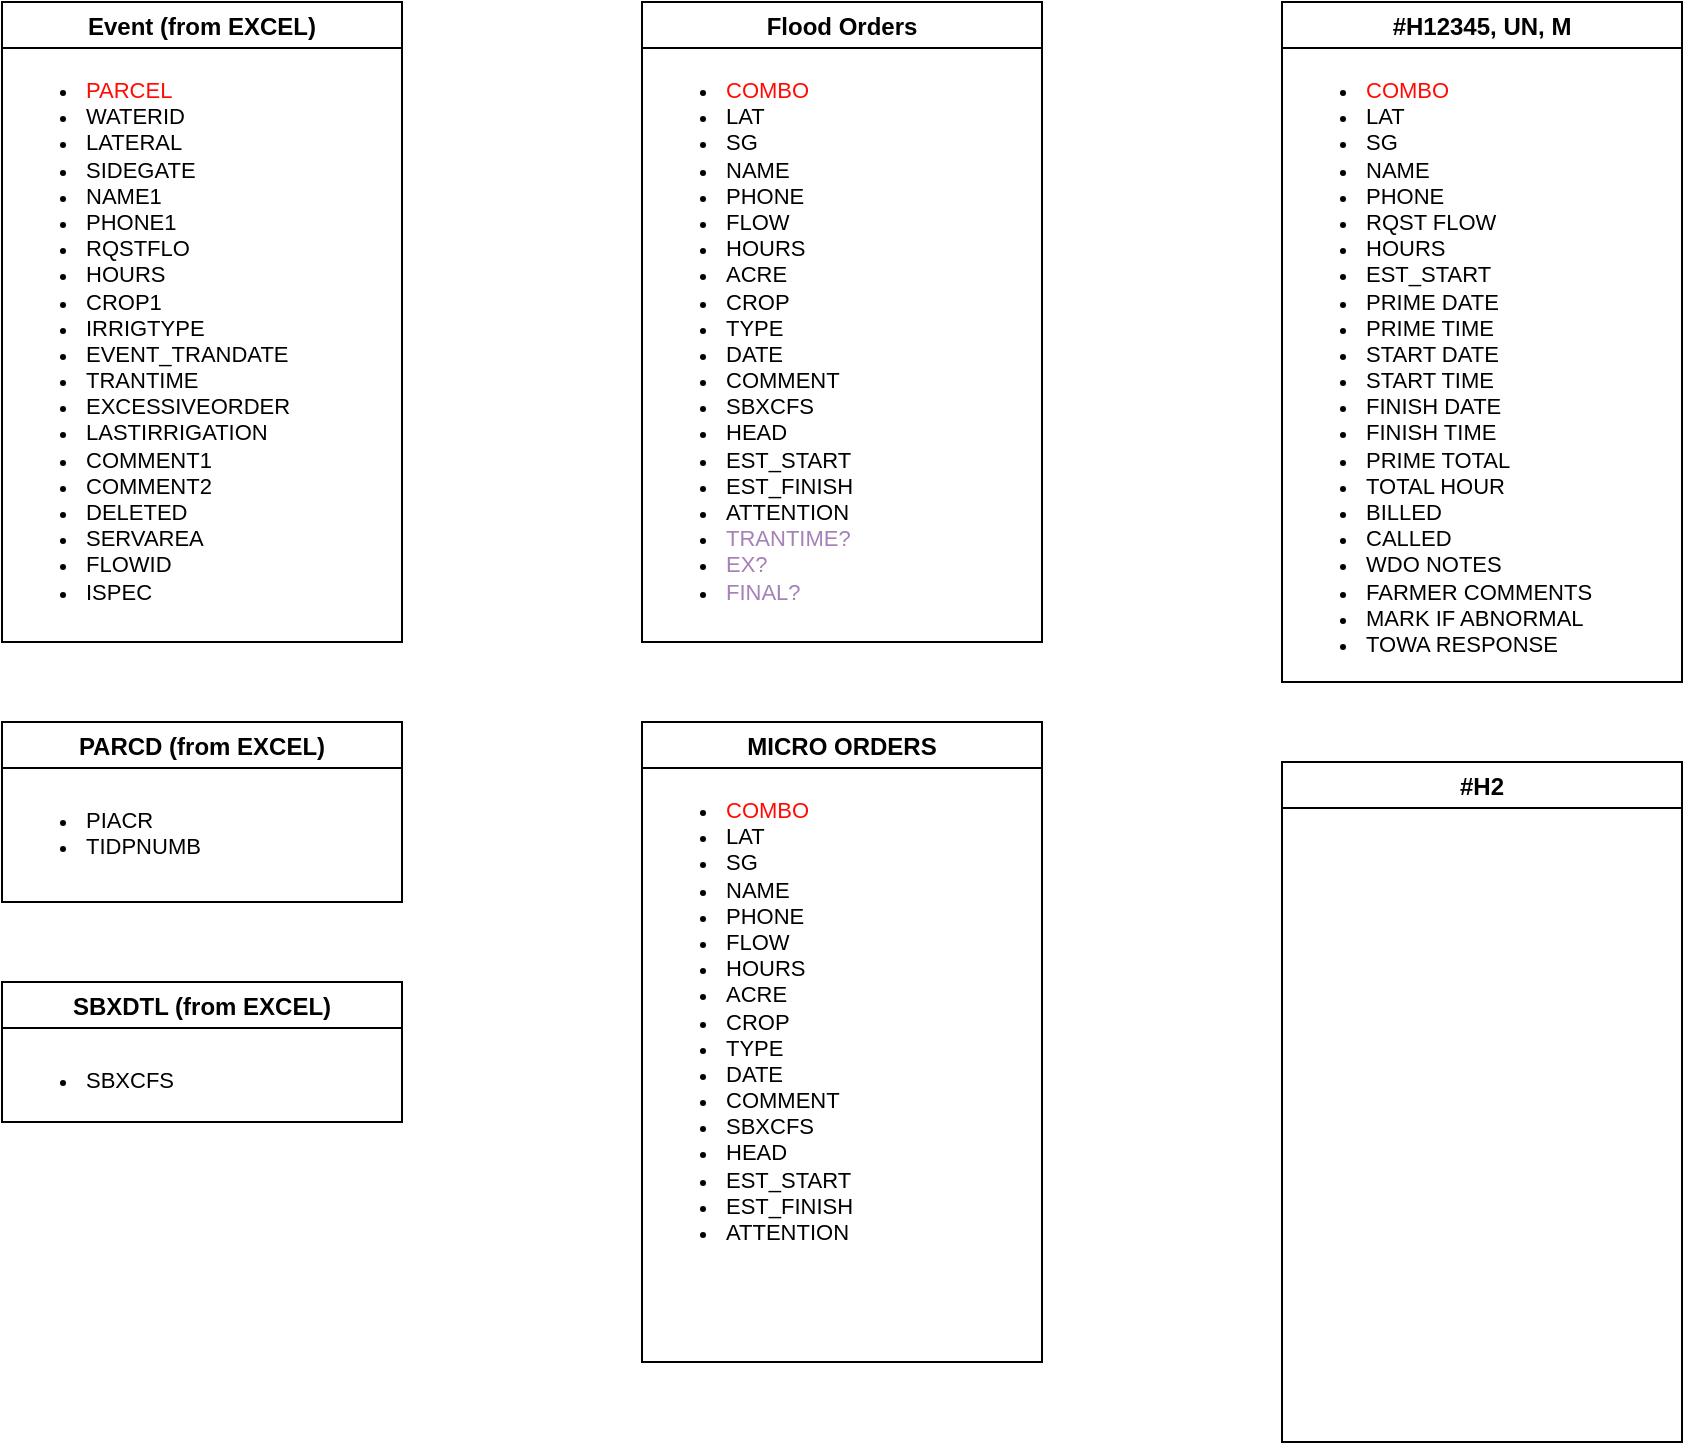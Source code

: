 <mxfile version="23.1.6" type="device">
  <diagram name="Page-1" id="zLjBgm5ykT7HntStVNXS">
    <mxGraphModel dx="1272" dy="699" grid="1" gridSize="10" guides="1" tooltips="1" connect="1" arrows="1" fold="1" page="1" pageScale="1" pageWidth="1100" pageHeight="850" math="0" shadow="0">
      <root>
        <mxCell id="0" />
        <mxCell id="1" parent="0" />
        <mxCell id="r7F1epWELx6cj064-wnj-1" value="Event (from EXCEL)" style="swimlane;" vertex="1" parent="1">
          <mxGeometry x="40" y="40" width="200" height="320" as="geometry" />
        </mxCell>
        <mxCell id="r7F1epWELx6cj064-wnj-3" value="&lt;blockquote style=&quot;margin: 0 0 0 40px; border: none; padding: 0px;&quot;&gt;&lt;/blockquote&gt;&lt;ul style=&quot;font-size: 11px;&quot;&gt;&lt;li&gt;&lt;font color=&quot;#ff0b03&quot;&gt;PARCEL&lt;/font&gt;&lt;/li&gt;&lt;li&gt;WATERID&lt;/li&gt;&lt;li&gt;LATERAL&lt;/li&gt;&lt;li&gt;SIDEGATE&lt;/li&gt;&lt;li&gt;NAME1&lt;/li&gt;&lt;li&gt;PHONE1&lt;/li&gt;&lt;li&gt;RQSTFLO&lt;/li&gt;&lt;li&gt;HOURS&lt;/li&gt;&lt;li&gt;CROP1&lt;/li&gt;&lt;li&gt;IRRIGTYPE&lt;/li&gt;&lt;li&gt;EVENT_TRANDATE&lt;/li&gt;&lt;li&gt;TRANTIME&lt;/li&gt;&lt;li&gt;EXCESSIVEORDER&lt;/li&gt;&lt;li&gt;LASTIRRIGATION&lt;/li&gt;&lt;li&gt;COMMENT1&lt;/li&gt;&lt;li&gt;COMMENT2&lt;/li&gt;&lt;li&gt;DELETED&lt;/li&gt;&lt;li&gt;SERVAREA&lt;/li&gt;&lt;li&gt;FLOWID&lt;/li&gt;&lt;li&gt;ISPEC&lt;/li&gt;&lt;/ul&gt;&lt;blockquote style=&quot;margin: 0 0 0 40px; border: none; padding: 0px;&quot;&gt;&lt;/blockquote&gt;" style="text;strokeColor=none;fillColor=none;html=1;whiteSpace=wrap;verticalAlign=top;overflow=hidden;align=left;" vertex="1" parent="r7F1epWELx6cj064-wnj-1">
          <mxGeometry y="20" width="200" height="300" as="geometry" />
        </mxCell>
        <mxCell id="r7F1epWELx6cj064-wnj-8" value="PARCD (from EXCEL)" style="swimlane;" vertex="1" parent="1">
          <mxGeometry x="40" y="400" width="200" height="90" as="geometry" />
        </mxCell>
        <mxCell id="r7F1epWELx6cj064-wnj-9" value="&lt;ul style=&quot;font-size: 11px;&quot;&gt;&lt;li&gt;PIACR&lt;/li&gt;&lt;li&gt;TIDPNUMB&lt;/li&gt;&lt;/ul&gt;" style="text;strokeColor=none;fillColor=none;html=1;whiteSpace=wrap;verticalAlign=top;overflow=hidden;align=left;" vertex="1" parent="r7F1epWELx6cj064-wnj-8">
          <mxGeometry y="25" width="200" height="55" as="geometry" />
        </mxCell>
        <mxCell id="r7F1epWELx6cj064-wnj-10" value="SBXDTL (from EXCEL)" style="swimlane;" vertex="1" parent="1">
          <mxGeometry x="40" y="530" width="200" height="70" as="geometry" />
        </mxCell>
        <mxCell id="r7F1epWELx6cj064-wnj-11" value="&lt;ul style=&quot;font-size: 11px;&quot;&gt;&lt;li&gt;SBXCFS&lt;/li&gt;&lt;/ul&gt;" style="text;strokeColor=none;fillColor=none;html=1;whiteSpace=wrap;verticalAlign=top;overflow=hidden;align=left;" vertex="1" parent="r7F1epWELx6cj064-wnj-10">
          <mxGeometry y="25" width="200" height="35" as="geometry" />
        </mxCell>
        <mxCell id="r7F1epWELx6cj064-wnj-12" value="Flood Orders" style="swimlane;" vertex="1" parent="1">
          <mxGeometry x="360" y="40" width="200" height="320" as="geometry" />
        </mxCell>
        <mxCell id="r7F1epWELx6cj064-wnj-14" value="&lt;blockquote style=&quot;margin: 0 0 0 40px; border: none; padding: 0px;&quot;&gt;&lt;/blockquote&gt;&lt;ul style=&quot;font-size: 11px;&quot;&gt;&lt;li&gt;&lt;font color=&quot;#ff0b03&quot;&gt;COMBO&lt;/font&gt;&lt;/li&gt;&lt;li&gt;LAT&lt;/li&gt;&lt;li&gt;SG&lt;/li&gt;&lt;li&gt;NAME&lt;/li&gt;&lt;li&gt;PHONE&lt;/li&gt;&lt;li&gt;FLOW&lt;/li&gt;&lt;li&gt;HOURS&lt;/li&gt;&lt;li&gt;ACRE&lt;/li&gt;&lt;li&gt;CROP&lt;/li&gt;&lt;li&gt;TYPE&lt;/li&gt;&lt;li&gt;DATE&lt;/li&gt;&lt;li&gt;COMMENT&lt;/li&gt;&lt;li&gt;SBXCFS&lt;/li&gt;&lt;li&gt;HEAD&lt;/li&gt;&lt;li&gt;EST_START&lt;/li&gt;&lt;li&gt;EST_FINISH&lt;/li&gt;&lt;li&gt;ATTENTION&lt;/li&gt;&lt;li&gt;&lt;font color=&quot;#a680b8&quot;&gt;TRANTIME?&lt;/font&gt;&lt;/li&gt;&lt;li&gt;&lt;font color=&quot;#a680b8&quot;&gt;EX?&lt;/font&gt;&lt;/li&gt;&lt;li&gt;&lt;font color=&quot;#a680b8&quot;&gt;FINAL?&lt;/font&gt;&lt;/li&gt;&lt;/ul&gt;&lt;blockquote style=&quot;margin: 0 0 0 40px; border: none; padding: 0px;&quot;&gt;&lt;/blockquote&gt;" style="text;strokeColor=none;fillColor=none;html=1;whiteSpace=wrap;verticalAlign=top;overflow=hidden;align=left;" vertex="1" parent="r7F1epWELx6cj064-wnj-12">
          <mxGeometry y="20" width="200" height="300" as="geometry" />
        </mxCell>
        <mxCell id="r7F1epWELx6cj064-wnj-16" value="MICRO ORDERS" style="swimlane;" vertex="1" parent="1">
          <mxGeometry x="360" y="400" width="200" height="320" as="geometry" />
        </mxCell>
        <mxCell id="r7F1epWELx6cj064-wnj-17" value="&lt;blockquote style=&quot;margin: 0 0 0 40px; border: none; padding: 0px;&quot;&gt;&lt;/blockquote&gt;&lt;ul style=&quot;font-size: 11px;&quot;&gt;&lt;li&gt;&lt;font color=&quot;#ff0b03&quot;&gt;COMBO&lt;/font&gt;&lt;/li&gt;&lt;li&gt;LAT&lt;/li&gt;&lt;li&gt;SG&lt;/li&gt;&lt;li&gt;NAME&lt;/li&gt;&lt;li&gt;PHONE&lt;/li&gt;&lt;li&gt;FLOW&lt;/li&gt;&lt;li&gt;HOURS&lt;/li&gt;&lt;li&gt;ACRE&lt;/li&gt;&lt;li&gt;CROP&lt;/li&gt;&lt;li&gt;TYPE&lt;/li&gt;&lt;li&gt;DATE&lt;/li&gt;&lt;li&gt;COMMENT&lt;/li&gt;&lt;li&gt;SBXCFS&lt;/li&gt;&lt;li&gt;HEAD&lt;/li&gt;&lt;li&gt;EST_START&lt;/li&gt;&lt;li&gt;EST_FINISH&lt;/li&gt;&lt;li&gt;ATTENTION&lt;/li&gt;&lt;/ul&gt;&lt;blockquote style=&quot;margin: 0 0 0 40px; border: none; padding: 0px;&quot;&gt;&lt;/blockquote&gt;" style="text;strokeColor=none;fillColor=none;html=1;whiteSpace=wrap;verticalAlign=top;overflow=hidden;align=left;" vertex="1" parent="r7F1epWELx6cj064-wnj-16">
          <mxGeometry y="20" width="200" height="300" as="geometry" />
        </mxCell>
        <mxCell id="r7F1epWELx6cj064-wnj-18" value="#H12345, UN, M" style="swimlane;" vertex="1" parent="1">
          <mxGeometry x="680" y="40" width="200" height="340" as="geometry" />
        </mxCell>
        <mxCell id="r7F1epWELx6cj064-wnj-19" value="&lt;blockquote style=&quot;margin: 0 0 0 40px; border: none; padding: 0px;&quot;&gt;&lt;/blockquote&gt;&lt;ul style=&quot;font-size: 11px;&quot;&gt;&lt;li&gt;&lt;font color=&quot;#ff0b03&quot;&gt;COMBO&lt;/font&gt;&lt;/li&gt;&lt;li&gt;LAT&lt;/li&gt;&lt;li&gt;SG&lt;/li&gt;&lt;li&gt;NAME&lt;/li&gt;&lt;li&gt;PHONE&lt;/li&gt;&lt;li&gt;RQST FLOW&lt;/li&gt;&lt;li&gt;HOURS&lt;/li&gt;&lt;li&gt;EST_START&lt;/li&gt;&lt;li&gt;PRIME DATE&lt;/li&gt;&lt;li&gt;PRIME TIME&lt;/li&gt;&lt;li&gt;START DATE&lt;/li&gt;&lt;li&gt;START TIME&lt;/li&gt;&lt;li&gt;FINISH DATE&lt;/li&gt;&lt;li&gt;FINISH TIME&lt;/li&gt;&lt;li&gt;PRIME TOTAL&lt;/li&gt;&lt;li&gt;TOTAL HOUR&lt;/li&gt;&lt;li&gt;BILLED&lt;/li&gt;&lt;li&gt;CALLED&lt;/li&gt;&lt;li&gt;WDO NOTES&lt;/li&gt;&lt;li&gt;FARMER COMMENTS&lt;/li&gt;&lt;li&gt;MARK IF ABNORMAL&lt;/li&gt;&lt;li&gt;TOWA RESPONSE&lt;/li&gt;&lt;/ul&gt;&lt;blockquote style=&quot;margin: 0 0 0 40px; border: none; padding: 0px;&quot;&gt;&lt;/blockquote&gt;" style="text;strokeColor=none;fillColor=none;html=1;whiteSpace=wrap;verticalAlign=top;overflow=hidden;align=left;" vertex="1" parent="r7F1epWELx6cj064-wnj-18">
          <mxGeometry y="20" width="200" height="310" as="geometry" />
        </mxCell>
        <mxCell id="r7F1epWELx6cj064-wnj-20" value="#H2" style="swimlane;" vertex="1" parent="1">
          <mxGeometry x="680" y="420" width="200" height="340" as="geometry" />
        </mxCell>
      </root>
    </mxGraphModel>
  </diagram>
</mxfile>
